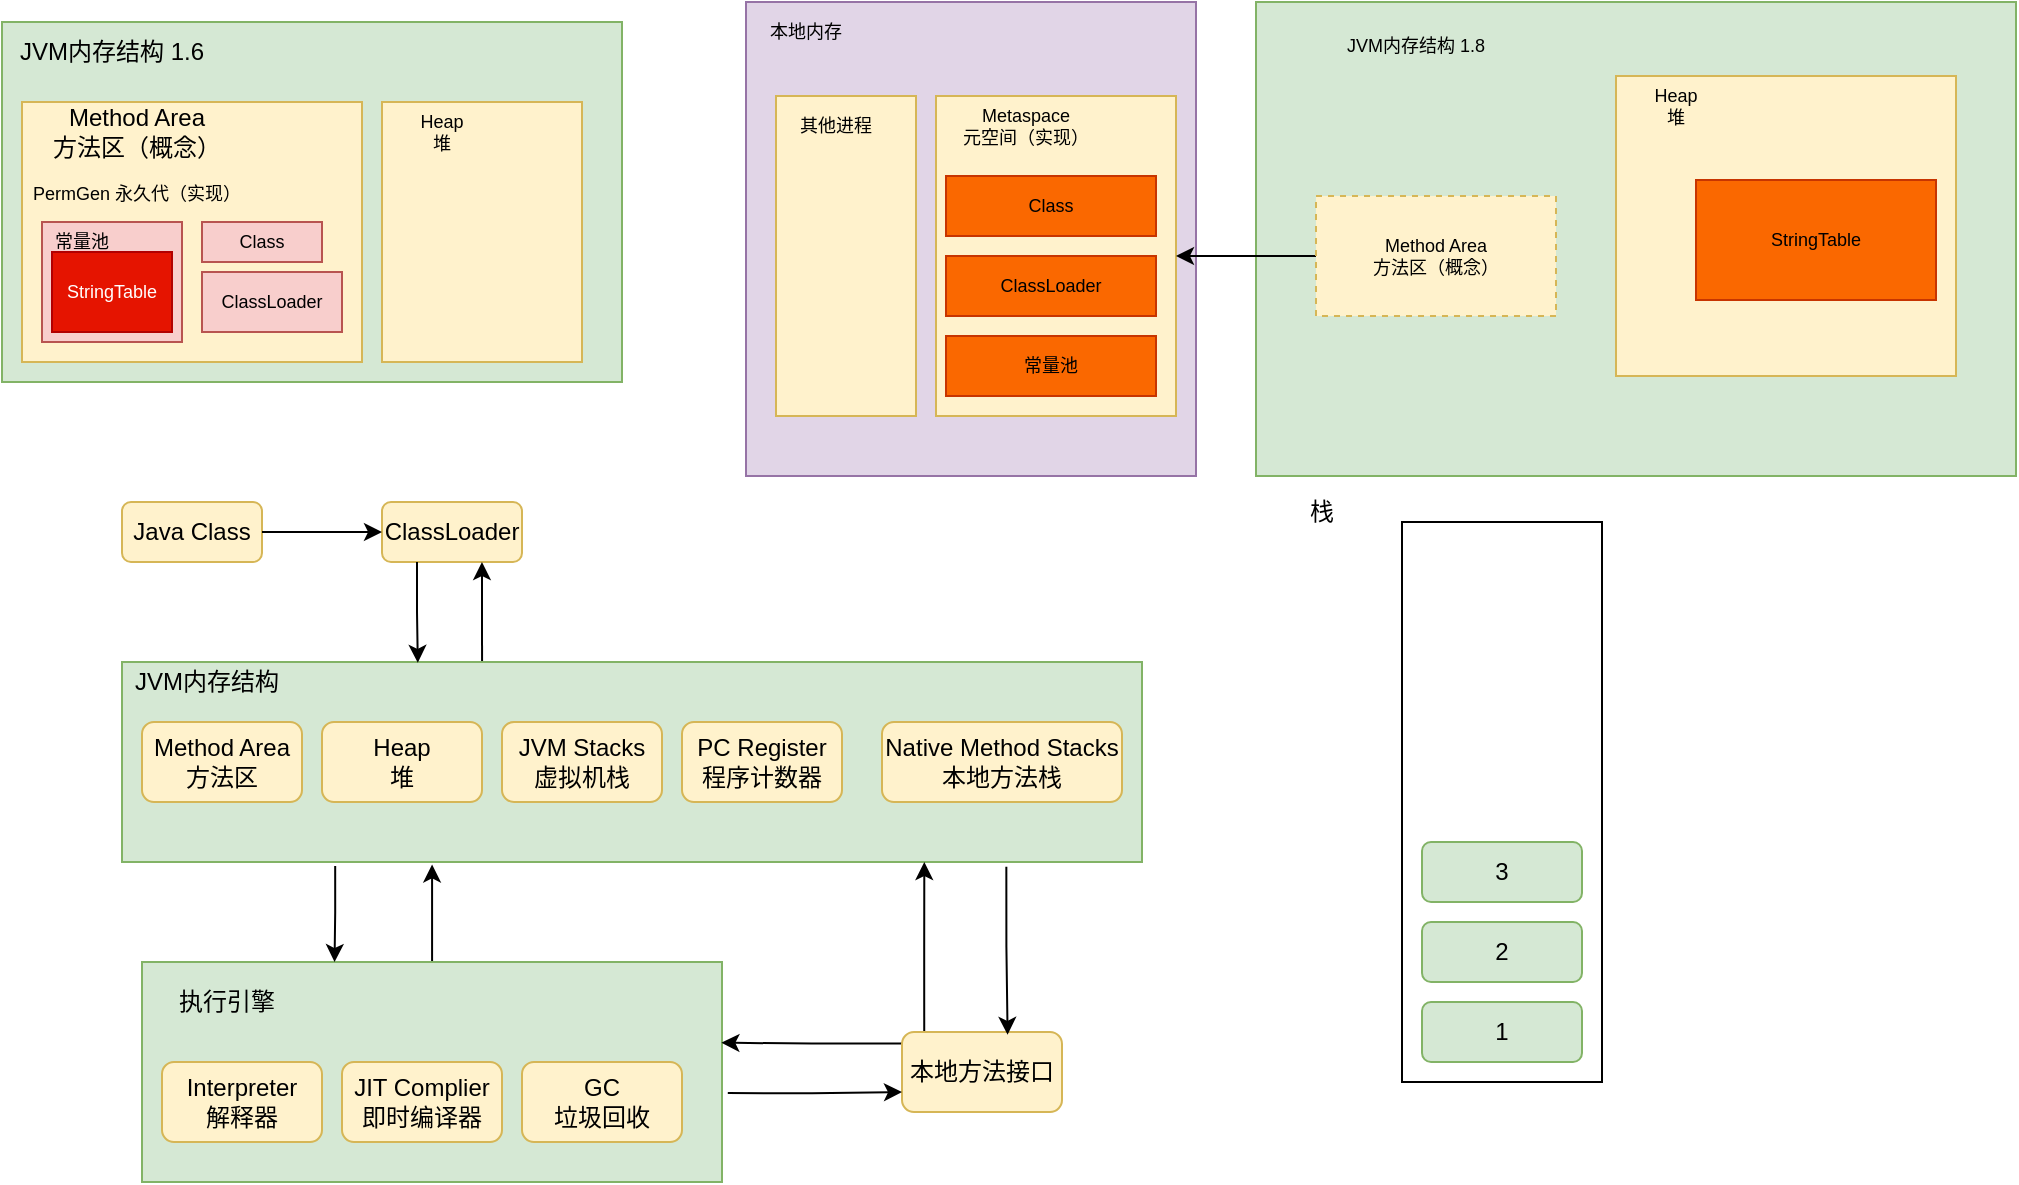 <mxfile version="20.8.20" type="github">
  <diagram name="第 1 页" id="nLULGFqcCWsZitbXmPLK">
    <mxGraphModel dx="2022" dy="-1693" grid="1" gridSize="10" guides="1" tooltips="1" connect="1" arrows="1" fold="1" page="1" pageScale="1" pageWidth="827" pageHeight="1169" math="0" shadow="0">
      <root>
        <mxCell id="0" />
        <mxCell id="1" parent="0" />
        <mxCell id="6OTB4DQb_PjMig5JAWu3-25" value="" style="group" parent="1" vertex="1" connectable="0">
          <mxGeometry x="-120" y="3410" width="510" height="340" as="geometry" />
        </mxCell>
        <mxCell id="6OTB4DQb_PjMig5JAWu3-1" value="&lt;font style=&quot;font-size: 12px;&quot;&gt;Java Class&lt;/font&gt;" style="rounded=1;whiteSpace=wrap;html=1;fillColor=#fff2cc;strokeColor=#d6b656;" parent="6OTB4DQb_PjMig5JAWu3-25" vertex="1">
          <mxGeometry width="70" height="30" as="geometry" />
        </mxCell>
        <mxCell id="6OTB4DQb_PjMig5JAWu3-2" value="ClassLoader" style="rounded=1;whiteSpace=wrap;html=1;fillColor=#fff2cc;strokeColor=#d6b656;" parent="6OTB4DQb_PjMig5JAWu3-25" vertex="1">
          <mxGeometry x="130" width="70" height="30" as="geometry" />
        </mxCell>
        <mxCell id="6OTB4DQb_PjMig5JAWu3-16" style="edgeStyle=orthogonalEdgeStyle;rounded=0;orthogonalLoop=1;jettySize=auto;html=1;exitX=1;exitY=0.5;exitDx=0;exitDy=0;entryX=0;entryY=0.5;entryDx=0;entryDy=0;fontSize=12;" parent="6OTB4DQb_PjMig5JAWu3-25" source="6OTB4DQb_PjMig5JAWu3-1" target="6OTB4DQb_PjMig5JAWu3-2" edge="1">
          <mxGeometry relative="1" as="geometry" />
        </mxCell>
        <mxCell id="6OTB4DQb_PjMig5JAWu3-18" style="edgeStyle=orthogonalEdgeStyle;rounded=0;orthogonalLoop=1;jettySize=auto;html=1;entryX=0.714;entryY=1;entryDx=0;entryDy=0;entryPerimeter=0;fontSize=12;exitX=0.353;exitY=0;exitDx=0;exitDy=0;exitPerimeter=0;" parent="6OTB4DQb_PjMig5JAWu3-25" source="6OTB4DQb_PjMig5JAWu3-3" target="6OTB4DQb_PjMig5JAWu3-2" edge="1">
          <mxGeometry relative="1" as="geometry" />
        </mxCell>
        <mxCell id="6OTB4DQb_PjMig5JAWu3-3" value="" style="rounded=0;whiteSpace=wrap;html=1;fillColor=#d5e8d4;strokeColor=#82b366;" parent="6OTB4DQb_PjMig5JAWu3-25" vertex="1">
          <mxGeometry y="80" width="510" height="100" as="geometry" />
        </mxCell>
        <mxCell id="6OTB4DQb_PjMig5JAWu3-17" style="edgeStyle=orthogonalEdgeStyle;rounded=0;orthogonalLoop=1;jettySize=auto;html=1;exitX=0.25;exitY=1;exitDx=0;exitDy=0;entryX=0.29;entryY=0.004;entryDx=0;entryDy=0;entryPerimeter=0;fontSize=12;" parent="6OTB4DQb_PjMig5JAWu3-25" source="6OTB4DQb_PjMig5JAWu3-2" target="6OTB4DQb_PjMig5JAWu3-3" edge="1">
          <mxGeometry relative="1" as="geometry" />
        </mxCell>
        <mxCell id="6OTB4DQb_PjMig5JAWu3-4" value="Method Area&lt;br&gt;方法区" style="rounded=1;whiteSpace=wrap;html=1;fillColor=#fff2cc;strokeColor=#d6b656;" parent="6OTB4DQb_PjMig5JAWu3-25" vertex="1">
          <mxGeometry x="10" y="110" width="80" height="40" as="geometry" />
        </mxCell>
        <mxCell id="6OTB4DQb_PjMig5JAWu3-5" value="JVM内存结构" style="text;html=1;strokeColor=none;fillColor=none;align=center;verticalAlign=middle;whiteSpace=wrap;rounded=0;" parent="6OTB4DQb_PjMig5JAWu3-25" vertex="1">
          <mxGeometry x="5" y="80" width="75" height="20" as="geometry" />
        </mxCell>
        <mxCell id="6OTB4DQb_PjMig5JAWu3-6" value="Heap&lt;br&gt;堆" style="rounded=1;whiteSpace=wrap;html=1;fillColor=#fff2cc;strokeColor=#d6b656;" parent="6OTB4DQb_PjMig5JAWu3-25" vertex="1">
          <mxGeometry x="100" y="110" width="80" height="40" as="geometry" />
        </mxCell>
        <mxCell id="6OTB4DQb_PjMig5JAWu3-7" value="JVM Stacks&lt;br&gt;虚拟机栈" style="rounded=1;whiteSpace=wrap;html=1;fillColor=#fff2cc;strokeColor=#d6b656;" parent="6OTB4DQb_PjMig5JAWu3-25" vertex="1">
          <mxGeometry x="190" y="110" width="80" height="40" as="geometry" />
        </mxCell>
        <mxCell id="6OTB4DQb_PjMig5JAWu3-8" value="PC Register&lt;br&gt;程序计数器" style="rounded=1;whiteSpace=wrap;html=1;fillColor=#fff2cc;strokeColor=#d6b656;" parent="6OTB4DQb_PjMig5JAWu3-25" vertex="1">
          <mxGeometry x="280" y="110" width="80" height="40" as="geometry" />
        </mxCell>
        <mxCell id="6OTB4DQb_PjMig5JAWu3-9" value="Native Method Stacks&lt;br&gt;本地方法栈" style="rounded=1;whiteSpace=wrap;html=1;fillColor=#fff2cc;strokeColor=#d6b656;" parent="6OTB4DQb_PjMig5JAWu3-25" vertex="1">
          <mxGeometry x="380" y="110" width="120" height="40" as="geometry" />
        </mxCell>
        <mxCell id="6OTB4DQb_PjMig5JAWu3-20" style="edgeStyle=orthogonalEdgeStyle;rounded=0;orthogonalLoop=1;jettySize=auto;html=1;entryX=0.304;entryY=1.012;entryDx=0;entryDy=0;entryPerimeter=0;fontSize=12;" parent="6OTB4DQb_PjMig5JAWu3-25" source="6OTB4DQb_PjMig5JAWu3-10" target="6OTB4DQb_PjMig5JAWu3-3" edge="1">
          <mxGeometry relative="1" as="geometry" />
        </mxCell>
        <mxCell id="6OTB4DQb_PjMig5JAWu3-10" value="" style="rounded=0;whiteSpace=wrap;html=1;fontSize=12;fillColor=#d5e8d4;strokeColor=#82b366;" parent="6OTB4DQb_PjMig5JAWu3-25" vertex="1">
          <mxGeometry x="10" y="230" width="290" height="110" as="geometry" />
        </mxCell>
        <mxCell id="6OTB4DQb_PjMig5JAWu3-19" style="edgeStyle=orthogonalEdgeStyle;rounded=0;orthogonalLoop=1;jettySize=auto;html=1;entryX=0.332;entryY=0;entryDx=0;entryDy=0;entryPerimeter=0;fontSize=12;exitX=0.209;exitY=1.02;exitDx=0;exitDy=0;exitPerimeter=0;" parent="6OTB4DQb_PjMig5JAWu3-25" source="6OTB4DQb_PjMig5JAWu3-3" target="6OTB4DQb_PjMig5JAWu3-10" edge="1">
          <mxGeometry relative="1" as="geometry" />
        </mxCell>
        <mxCell id="6OTB4DQb_PjMig5JAWu3-11" value="Interpreter&lt;br&gt;解释器" style="rounded=1;whiteSpace=wrap;html=1;fillColor=#fff2cc;strokeColor=#d6b656;" parent="6OTB4DQb_PjMig5JAWu3-25" vertex="1">
          <mxGeometry x="20" y="280" width="80" height="40" as="geometry" />
        </mxCell>
        <mxCell id="6OTB4DQb_PjMig5JAWu3-12" value="执行引擎" style="text;html=1;strokeColor=none;fillColor=none;align=center;verticalAlign=middle;whiteSpace=wrap;rounded=0;" parent="6OTB4DQb_PjMig5JAWu3-25" vertex="1">
          <mxGeometry x="15" y="240" width="75" height="20" as="geometry" />
        </mxCell>
        <mxCell id="6OTB4DQb_PjMig5JAWu3-13" value="JIT Complier&lt;br&gt;即时编译器" style="rounded=1;whiteSpace=wrap;html=1;fillColor=#fff2cc;strokeColor=#d6b656;" parent="6OTB4DQb_PjMig5JAWu3-25" vertex="1">
          <mxGeometry x="110" y="280" width="80" height="40" as="geometry" />
        </mxCell>
        <mxCell id="6OTB4DQb_PjMig5JAWu3-14" value="GC&lt;br&gt;垃圾回收" style="rounded=1;whiteSpace=wrap;html=1;fillColor=#fff2cc;strokeColor=#d6b656;" parent="6OTB4DQb_PjMig5JAWu3-25" vertex="1">
          <mxGeometry x="200" y="280" width="80" height="40" as="geometry" />
        </mxCell>
        <mxCell id="6OTB4DQb_PjMig5JAWu3-21" style="edgeStyle=orthogonalEdgeStyle;rounded=0;orthogonalLoop=1;jettySize=auto;html=1;entryX=0.999;entryY=0.367;entryDx=0;entryDy=0;entryPerimeter=0;fontSize=12;exitX=0.015;exitY=0.145;exitDx=0;exitDy=0;exitPerimeter=0;" parent="6OTB4DQb_PjMig5JAWu3-25" source="6OTB4DQb_PjMig5JAWu3-15" target="6OTB4DQb_PjMig5JAWu3-10" edge="1">
          <mxGeometry relative="1" as="geometry" />
        </mxCell>
        <mxCell id="6OTB4DQb_PjMig5JAWu3-23" style="edgeStyle=orthogonalEdgeStyle;rounded=0;orthogonalLoop=1;jettySize=auto;html=1;entryX=0.765;entryY=1;entryDx=0;entryDy=0;fontSize=12;entryPerimeter=0;exitX=0.139;exitY=0.125;exitDx=0;exitDy=0;exitPerimeter=0;" parent="6OTB4DQb_PjMig5JAWu3-25" source="6OTB4DQb_PjMig5JAWu3-15" edge="1">
          <mxGeometry relative="1" as="geometry">
            <mxPoint x="401" y="260" as="sourcePoint" />
            <mxPoint x="401.15" y="180" as="targetPoint" />
          </mxGeometry>
        </mxCell>
        <mxCell id="6OTB4DQb_PjMig5JAWu3-15" value="本地方法接口" style="rounded=1;whiteSpace=wrap;html=1;fillColor=#fff2cc;strokeColor=#d6b656;" parent="6OTB4DQb_PjMig5JAWu3-25" vertex="1">
          <mxGeometry x="390" y="265" width="80" height="40" as="geometry" />
        </mxCell>
        <mxCell id="6OTB4DQb_PjMig5JAWu3-24" style="edgeStyle=orthogonalEdgeStyle;rounded=0;orthogonalLoop=1;jettySize=auto;html=1;entryX=0.66;entryY=0.035;entryDx=0;entryDy=0;entryPerimeter=0;fontSize=12;exitX=0.867;exitY=1.024;exitDx=0;exitDy=0;exitPerimeter=0;" parent="6OTB4DQb_PjMig5JAWu3-25" source="6OTB4DQb_PjMig5JAWu3-3" target="6OTB4DQb_PjMig5JAWu3-15" edge="1">
          <mxGeometry relative="1" as="geometry" />
        </mxCell>
        <mxCell id="6OTB4DQb_PjMig5JAWu3-22" style="edgeStyle=orthogonalEdgeStyle;rounded=0;orthogonalLoop=1;jettySize=auto;html=1;exitX=1.01;exitY=0.596;exitDx=0;exitDy=0;entryX=0;entryY=0.75;entryDx=0;entryDy=0;fontSize=12;exitPerimeter=0;" parent="6OTB4DQb_PjMig5JAWu3-25" source="6OTB4DQb_PjMig5JAWu3-10" target="6OTB4DQb_PjMig5JAWu3-15" edge="1">
          <mxGeometry relative="1" as="geometry" />
        </mxCell>
        <mxCell id="v411r0JQ9tphxknr8_xB-1" value="" style="group" vertex="1" connectable="0" parent="1">
          <mxGeometry x="450" y="3400" width="170" height="300" as="geometry" />
        </mxCell>
        <mxCell id="dRDBti_1nO0pmsQmh4rj-2" value="" style="rounded=0;whiteSpace=wrap;html=1;fontSize=12;" parent="v411r0JQ9tphxknr8_xB-1" vertex="1">
          <mxGeometry x="70" y="20" width="100" height="280" as="geometry" />
        </mxCell>
        <mxCell id="dRDBti_1nO0pmsQmh4rj-3" value="栈" style="text;html=1;strokeColor=none;fillColor=none;align=center;verticalAlign=middle;whiteSpace=wrap;rounded=0;fontSize=12;" parent="v411r0JQ9tphxknr8_xB-1" vertex="1">
          <mxGeometry width="60" height="30" as="geometry" />
        </mxCell>
        <mxCell id="dRDBti_1nO0pmsQmh4rj-4" value="1" style="rounded=1;whiteSpace=wrap;html=1;fontSize=12;fillColor=#d5e8d4;strokeColor=#82b366;" parent="v411r0JQ9tphxknr8_xB-1" vertex="1">
          <mxGeometry x="80" y="260" width="80" height="30" as="geometry" />
        </mxCell>
        <mxCell id="dRDBti_1nO0pmsQmh4rj-5" value="2" style="rounded=1;whiteSpace=wrap;html=1;fontSize=12;fillColor=#d5e8d4;strokeColor=#82b366;" parent="v411r0JQ9tphxknr8_xB-1" vertex="1">
          <mxGeometry x="80" y="220" width="80" height="30" as="geometry" />
        </mxCell>
        <mxCell id="dRDBti_1nO0pmsQmh4rj-6" value="3" style="rounded=1;whiteSpace=wrap;html=1;fontSize=12;fillColor=#d5e8d4;strokeColor=#82b366;" parent="v411r0JQ9tphxknr8_xB-1" vertex="1">
          <mxGeometry x="80" y="180" width="80" height="30" as="geometry" />
        </mxCell>
        <mxCell id="v411r0JQ9tphxknr8_xB-15" value="" style="group" vertex="1" connectable="0" parent="1">
          <mxGeometry x="-180" y="3170" width="310" height="180" as="geometry" />
        </mxCell>
        <mxCell id="v411r0JQ9tphxknr8_xB-2" value="" style="rounded=0;whiteSpace=wrap;html=1;fillColor=#d5e8d4;strokeColor=#82b366;" vertex="1" parent="v411r0JQ9tphxknr8_xB-15">
          <mxGeometry width="310" height="180" as="geometry" />
        </mxCell>
        <mxCell id="v411r0JQ9tphxknr8_xB-4" value="JVM内存结构 1.6" style="text;html=1;strokeColor=none;fillColor=none;align=center;verticalAlign=middle;whiteSpace=wrap;rounded=0;" vertex="1" parent="v411r0JQ9tphxknr8_xB-15">
          <mxGeometry width="110" height="30" as="geometry" />
        </mxCell>
        <mxCell id="v411r0JQ9tphxknr8_xB-5" value="" style="rounded=0;whiteSpace=wrap;html=1;fillColor=#fff2cc;strokeColor=#d6b656;" vertex="1" parent="v411r0JQ9tphxknr8_xB-15">
          <mxGeometry x="10" y="40" width="170" height="130" as="geometry" />
        </mxCell>
        <mxCell id="v411r0JQ9tphxknr8_xB-6" value="Method Area&lt;br&gt;方法区（概念）" style="text;html=1;strokeColor=none;fillColor=none;align=center;verticalAlign=middle;whiteSpace=wrap;rounded=0;" vertex="1" parent="v411r0JQ9tphxknr8_xB-15">
          <mxGeometry x="10" y="40" width="115" height="30" as="geometry" />
        </mxCell>
        <mxCell id="v411r0JQ9tphxknr8_xB-7" value="&lt;font style=&quot;font-size: 9px;&quot;&gt;PermGen 永久代（实现）&lt;/font&gt;" style="text;html=1;strokeColor=none;fillColor=none;align=center;verticalAlign=middle;whiteSpace=wrap;rounded=0;" vertex="1" parent="v411r0JQ9tphxknr8_xB-15">
          <mxGeometry x="10" y="70" width="115" height="30" as="geometry" />
        </mxCell>
        <mxCell id="v411r0JQ9tphxknr8_xB-8" value="" style="rounded=0;whiteSpace=wrap;html=1;fontSize=9;fillColor=#f8cecc;strokeColor=#b85450;" vertex="1" parent="v411r0JQ9tphxknr8_xB-15">
          <mxGeometry x="20" y="100" width="70" height="60" as="geometry" />
        </mxCell>
        <mxCell id="v411r0JQ9tphxknr8_xB-9" value="Class" style="rounded=0;whiteSpace=wrap;html=1;fontSize=9;fillColor=#f8cecc;strokeColor=#b85450;" vertex="1" parent="v411r0JQ9tphxknr8_xB-15">
          <mxGeometry x="100" y="100" width="60" height="20" as="geometry" />
        </mxCell>
        <mxCell id="v411r0JQ9tphxknr8_xB-10" value="ClassLoader" style="rounded=0;whiteSpace=wrap;html=1;fontSize=9;fillColor=#f8cecc;strokeColor=#b85450;" vertex="1" parent="v411r0JQ9tphxknr8_xB-15">
          <mxGeometry x="100" y="125" width="70" height="30" as="geometry" />
        </mxCell>
        <mxCell id="v411r0JQ9tphxknr8_xB-11" value="StringTable" style="rounded=0;whiteSpace=wrap;html=1;fontSize=9;fillColor=#e51400;fontColor=#ffffff;strokeColor=#B20000;" vertex="1" parent="v411r0JQ9tphxknr8_xB-15">
          <mxGeometry x="25" y="115" width="60" height="40" as="geometry" />
        </mxCell>
        <mxCell id="v411r0JQ9tphxknr8_xB-12" value="常量池" style="text;html=1;strokeColor=none;fillColor=none;align=center;verticalAlign=middle;whiteSpace=wrap;rounded=0;fontSize=9;" vertex="1" parent="v411r0JQ9tphxknr8_xB-15">
          <mxGeometry x="20" y="105" width="40" height="10" as="geometry" />
        </mxCell>
        <mxCell id="v411r0JQ9tphxknr8_xB-13" value="" style="rounded=0;whiteSpace=wrap;html=1;fontSize=9;fillColor=#fff2cc;strokeColor=#d6b656;" vertex="1" parent="v411r0JQ9tphxknr8_xB-15">
          <mxGeometry x="190" y="40" width="100" height="130" as="geometry" />
        </mxCell>
        <mxCell id="v411r0JQ9tphxknr8_xB-14" value="Heap&lt;br&gt;堆" style="text;html=1;strokeColor=none;fillColor=none;align=center;verticalAlign=middle;whiteSpace=wrap;rounded=0;fontSize=9;" vertex="1" parent="v411r0JQ9tphxknr8_xB-15">
          <mxGeometry x="190" y="40" width="60" height="30" as="geometry" />
        </mxCell>
        <mxCell id="v411r0JQ9tphxknr8_xB-32" value="" style="group" vertex="1" connectable="0" parent="1">
          <mxGeometry x="192" y="3160" width="635" height="237" as="geometry" />
        </mxCell>
        <mxCell id="v411r0JQ9tphxknr8_xB-16" value="" style="rounded=0;whiteSpace=wrap;html=1;fontSize=9;fillColor=#e1d5e7;strokeColor=#9673a6;" vertex="1" parent="v411r0JQ9tphxknr8_xB-32">
          <mxGeometry width="225" height="237" as="geometry" />
        </mxCell>
        <mxCell id="v411r0JQ9tphxknr8_xB-17" value="本地内存" style="text;html=1;strokeColor=none;fillColor=none;align=center;verticalAlign=middle;whiteSpace=wrap;rounded=0;fontSize=9;" vertex="1" parent="v411r0JQ9tphxknr8_xB-32">
          <mxGeometry width="60" height="30" as="geometry" />
        </mxCell>
        <mxCell id="v411r0JQ9tphxknr8_xB-18" value="" style="rounded=0;whiteSpace=wrap;html=1;fontSize=9;fillColor=#fff2cc;strokeColor=#d6b656;" vertex="1" parent="v411r0JQ9tphxknr8_xB-32">
          <mxGeometry x="15" y="47" width="70" height="160" as="geometry" />
        </mxCell>
        <mxCell id="v411r0JQ9tphxknr8_xB-19" value="其他进程" style="text;html=1;strokeColor=none;fillColor=none;align=center;verticalAlign=middle;whiteSpace=wrap;rounded=0;fontSize=9;" vertex="1" parent="v411r0JQ9tphxknr8_xB-32">
          <mxGeometry x="15" y="47" width="60" height="30" as="geometry" />
        </mxCell>
        <mxCell id="v411r0JQ9tphxknr8_xB-20" value="" style="rounded=0;whiteSpace=wrap;html=1;fontSize=9;fillColor=#fff2cc;strokeColor=#d6b656;" vertex="1" parent="v411r0JQ9tphxknr8_xB-32">
          <mxGeometry x="95" y="47" width="120" height="160" as="geometry" />
        </mxCell>
        <mxCell id="v411r0JQ9tphxknr8_xB-21" value="Metaspace&lt;br&gt;元空间（实现）" style="text;html=1;strokeColor=none;fillColor=none;align=center;verticalAlign=middle;whiteSpace=wrap;rounded=0;fontSize=9;" vertex="1" parent="v411r0JQ9tphxknr8_xB-32">
          <mxGeometry x="95" y="47" width="90" height="30" as="geometry" />
        </mxCell>
        <mxCell id="v411r0JQ9tphxknr8_xB-22" value="Class" style="rounded=0;whiteSpace=wrap;html=1;fontSize=9;fillColor=#fa6800;fontColor=#000000;strokeColor=#C73500;" vertex="1" parent="v411r0JQ9tphxknr8_xB-32">
          <mxGeometry x="100" y="87" width="105" height="30" as="geometry" />
        </mxCell>
        <mxCell id="v411r0JQ9tphxknr8_xB-23" value="ClassLoader" style="rounded=0;whiteSpace=wrap;html=1;fontSize=9;fillColor=#fa6800;fontColor=#000000;strokeColor=#C73500;" vertex="1" parent="v411r0JQ9tphxknr8_xB-32">
          <mxGeometry x="100" y="127" width="105" height="30" as="geometry" />
        </mxCell>
        <mxCell id="v411r0JQ9tphxknr8_xB-24" value="常量池" style="rounded=0;whiteSpace=wrap;html=1;fontSize=9;fillColor=#fa6800;fontColor=#000000;strokeColor=#C73500;" vertex="1" parent="v411r0JQ9tphxknr8_xB-32">
          <mxGeometry x="100" y="167" width="105" height="30" as="geometry" />
        </mxCell>
        <mxCell id="v411r0JQ9tphxknr8_xB-25" value="" style="rounded=0;whiteSpace=wrap;html=1;fontSize=9;fillColor=#d5e8d4;strokeColor=#82b366;" vertex="1" parent="v411r0JQ9tphxknr8_xB-32">
          <mxGeometry x="255" width="380" height="237" as="geometry" />
        </mxCell>
        <mxCell id="v411r0JQ9tphxknr8_xB-26" value="JVM内存结构 1.8" style="text;html=1;strokeColor=none;fillColor=none;align=center;verticalAlign=middle;whiteSpace=wrap;rounded=0;fontSize=9;" vertex="1" parent="v411r0JQ9tphxknr8_xB-32">
          <mxGeometry x="275" y="7" width="120" height="30" as="geometry" />
        </mxCell>
        <mxCell id="v411r0JQ9tphxknr8_xB-28" style="edgeStyle=orthogonalEdgeStyle;rounded=0;orthogonalLoop=1;jettySize=auto;html=1;fontSize=9;entryX=1;entryY=0.5;entryDx=0;entryDy=0;" edge="1" parent="v411r0JQ9tphxknr8_xB-32" source="v411r0JQ9tphxknr8_xB-27" target="v411r0JQ9tphxknr8_xB-20">
          <mxGeometry relative="1" as="geometry">
            <mxPoint x="225" y="127" as="targetPoint" />
          </mxGeometry>
        </mxCell>
        <mxCell id="v411r0JQ9tphxknr8_xB-27" value="Method Area&lt;br&gt;方法区（概念）" style="rounded=0;whiteSpace=wrap;html=1;fontSize=9;strokeColor=#d6b656;dashed=1;fillColor=#fff2cc;" vertex="1" parent="v411r0JQ9tphxknr8_xB-32">
          <mxGeometry x="285" y="97" width="120" height="60" as="geometry" />
        </mxCell>
        <mxCell id="v411r0JQ9tphxknr8_xB-29" value="" style="rounded=0;whiteSpace=wrap;html=1;strokeColor=#d6b656;fontSize=9;fillColor=#fff2cc;" vertex="1" parent="v411r0JQ9tphxknr8_xB-32">
          <mxGeometry x="435" y="37" width="170" height="150" as="geometry" />
        </mxCell>
        <mxCell id="v411r0JQ9tphxknr8_xB-30" value="Heap&lt;br&gt;堆" style="text;html=1;strokeColor=none;fillColor=none;align=center;verticalAlign=middle;whiteSpace=wrap;rounded=0;fontSize=9;" vertex="1" parent="v411r0JQ9tphxknr8_xB-32">
          <mxGeometry x="435" y="37" width="60" height="30" as="geometry" />
        </mxCell>
        <mxCell id="v411r0JQ9tphxknr8_xB-31" value="StringTable" style="rounded=0;whiteSpace=wrap;html=1;strokeColor=#C73500;fontSize=9;fillColor=#fa6800;fontColor=#000000;" vertex="1" parent="v411r0JQ9tphxknr8_xB-32">
          <mxGeometry x="475" y="89" width="120" height="60" as="geometry" />
        </mxCell>
      </root>
    </mxGraphModel>
  </diagram>
</mxfile>
